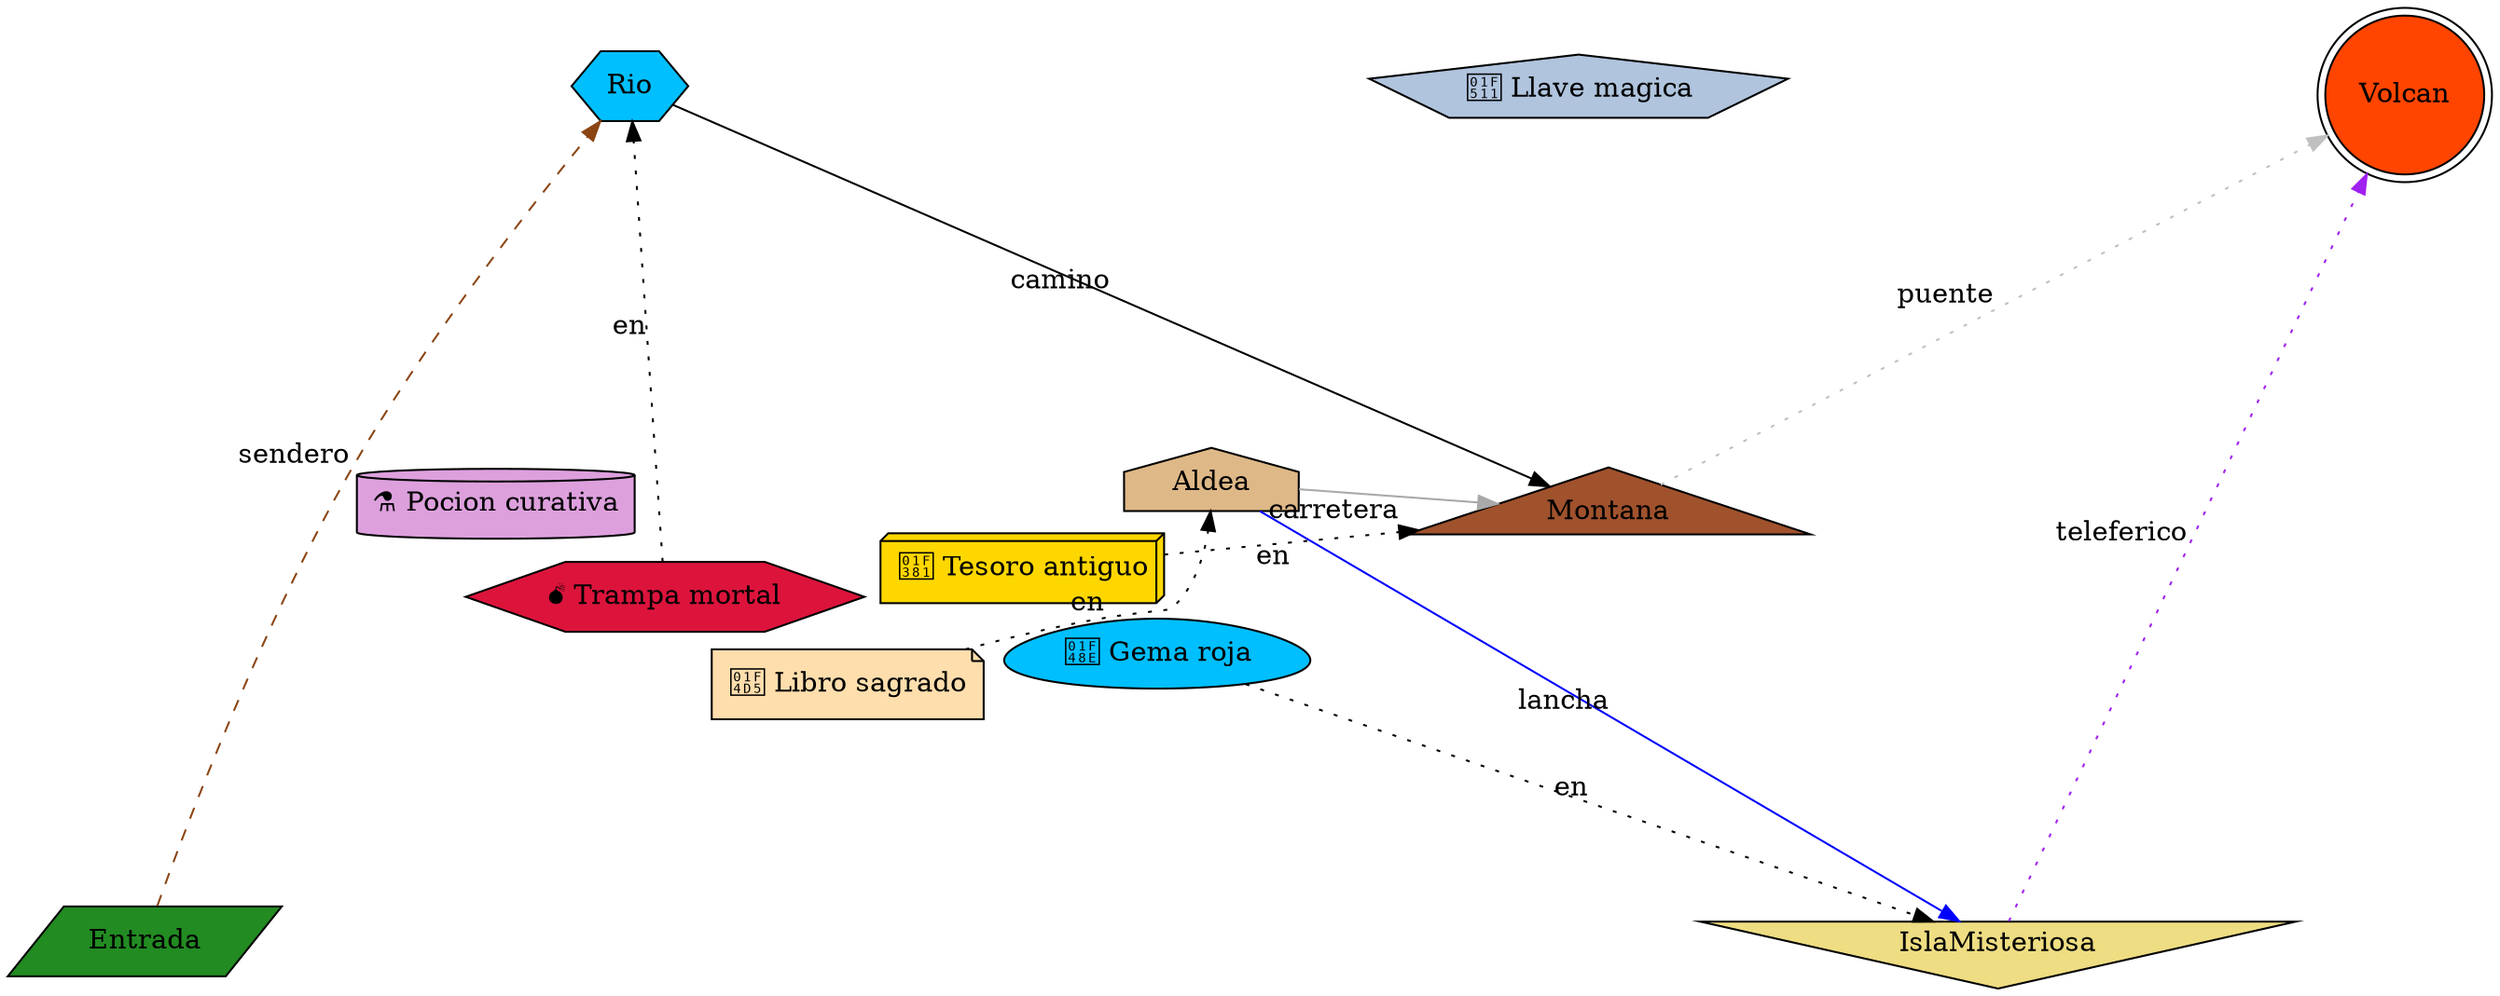 digraph "Aventura en la Jungla" {
    layout=neato;
    overlap=false;
    splines=true;
    node [style=filled];
    node [style=filled];
    "Entrada" [shape=parallelogram, fillcolor=forestgreen, pos="0,0!"];
    "Rio" [shape=hexagon, fillcolor=deepskyblue, pos="100,200!"];
    "Montana" [shape=triangle, fillcolor=sienna, pos="300,100!"];
    "Volcan" [shape=doublecircle, fillcolor=orangered, pos="500,200!"];
    "Aldea" [shape=house, fillcolor=burlywood, pos="200,100!"];
    "IslaMisteriosa" [shape=invtriangle, fillcolor=lightgoldenrod, pos="400,0!"];
    "Entrada" -> "Rio" [label="sendero", style=dashed, color=saddlebrown];
    "Rio" -> "Montana" [label="camino", style=solid, color=black];
    "Montana" -> "Volcan" [label="puente", style=dotted, color=gray];
    "Aldea" -> "Montana" [label="carretera", style=solid, color=darkgray];
    "Aldea" -> "IslaMisteriosa" [label="lancha", style=solid, color=blue];
    "IslaMisteriosa" -> "Volcan" [label="teleferico", style=dotted, color=purple];
    "obj_🎁_Tesoro_antiguo" [label="🎁 Tesoro antiguo", shape=box3d, fillcolor=gold];
    "obj_🎁_Tesoro_antiguo" -> "Montana" [label="en", style=dotted];
    "obj_🔑_Llave_magica" [label="🔑 Llave magica", shape=pentagon, fillcolor=lightsteelblue, pos="300,200!", style=filled];
    "obj_📕_Libro_sagrado" [label="📕 Libro sagrado", shape=note, fillcolor=navajowhite];
    "obj_📕_Libro_sagrado" -> "Aldea" [label="en", style=dotted];
    "obj_💣_Trampa_mortal" [label="💣 Trampa mortal", shape=hexagon, fillcolor=crimson];
    "obj_💣_Trampa_mortal" -> "Rio" [label="en", style=dotted];
    "obj_⚗️_Pocion_curativa" [label="⚗️ Pocion curativa", shape=cylinder, fillcolor=plum, pos="100,100!", style=filled];
    "obj_💎_Gema_roja" [label="💎 Gema roja", shape=egg, fillcolor=deepskyblue];
    "obj_💎_Gema_roja" -> "IslaMisteriosa" [label="en", style=dotted];
}
